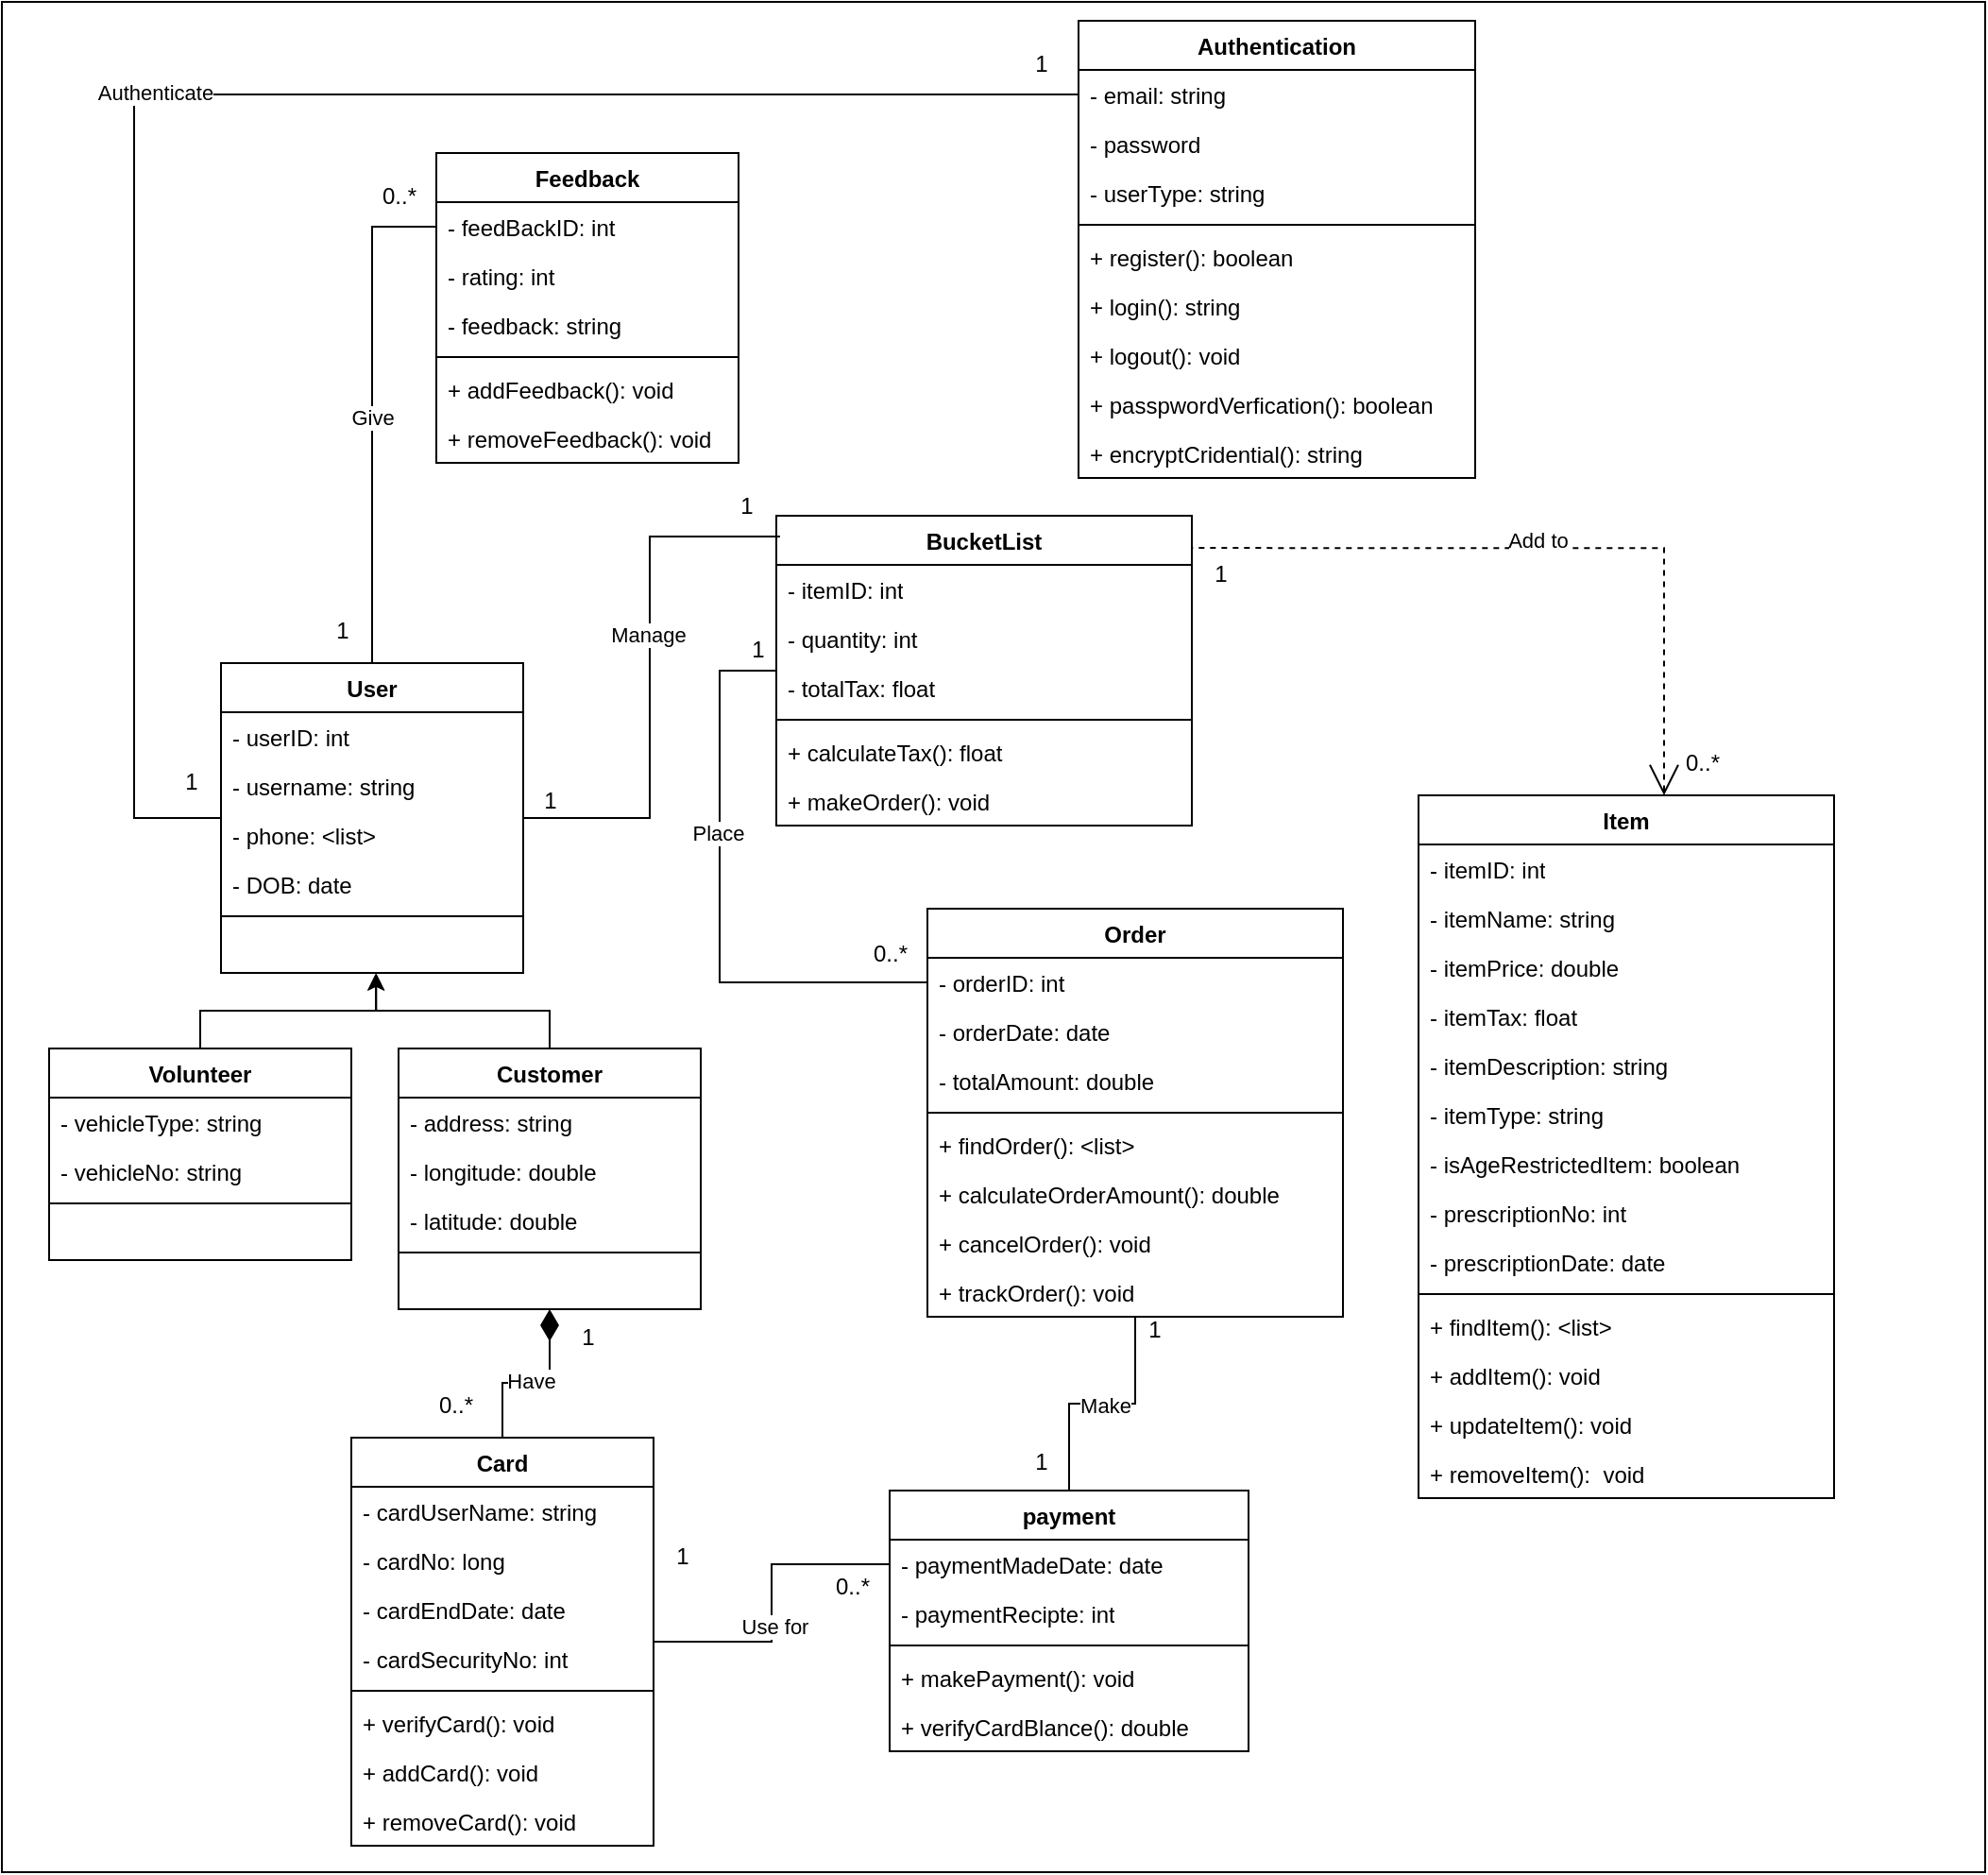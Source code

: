 <mxfile version="24.9.3">
  <diagram name="Page-1" id="KvLZm8wlcIsEdc1IRMoE">
    <mxGraphModel dx="1578" dy="938" grid="1" gridSize="10" guides="1" tooltips="1" connect="1" arrows="1" fold="1" page="1" pageScale="1" pageWidth="827" pageHeight="1169" math="0" shadow="0">
      <root>
        <mxCell id="0" />
        <mxCell id="1" parent="0" />
        <mxCell id="Mrzc1Rj3MG5Auy6GqWVs-151" value="" style="rounded=0;whiteSpace=wrap;html=1;" vertex="1" parent="1">
          <mxGeometry x="740" width="1050" height="990" as="geometry" />
        </mxCell>
        <mxCell id="Mrzc1Rj3MG5Auy6GqWVs-1" value="Authentication" style="swimlane;fontStyle=1;align=center;verticalAlign=top;childLayout=stackLayout;horizontal=1;startSize=26;horizontalStack=0;resizeParent=1;resizeParentMax=0;resizeLast=0;collapsible=1;marginBottom=0;whiteSpace=wrap;html=1;" vertex="1" parent="1">
          <mxGeometry x="1310" y="10" width="210" height="242" as="geometry" />
        </mxCell>
        <mxCell id="Mrzc1Rj3MG5Auy6GqWVs-7" value="- email: string" style="text;strokeColor=none;fillColor=none;align=left;verticalAlign=top;spacingLeft=4;spacingRight=4;overflow=hidden;rotatable=0;points=[[0,0.5],[1,0.5]];portConstraint=eastwest;whiteSpace=wrap;html=1;" vertex="1" parent="Mrzc1Rj3MG5Auy6GqWVs-1">
          <mxGeometry y="26" width="210" height="26" as="geometry" />
        </mxCell>
        <mxCell id="Mrzc1Rj3MG5Auy6GqWVs-6" value="- password" style="text;strokeColor=none;fillColor=none;align=left;verticalAlign=top;spacingLeft=4;spacingRight=4;overflow=hidden;rotatable=0;points=[[0,0.5],[1,0.5]];portConstraint=eastwest;whiteSpace=wrap;html=1;" vertex="1" parent="Mrzc1Rj3MG5Auy6GqWVs-1">
          <mxGeometry y="52" width="210" height="26" as="geometry" />
        </mxCell>
        <mxCell id="Mrzc1Rj3MG5Auy6GqWVs-2" value="- userType: string" style="text;strokeColor=none;fillColor=none;align=left;verticalAlign=top;spacingLeft=4;spacingRight=4;overflow=hidden;rotatable=0;points=[[0,0.5],[1,0.5]];portConstraint=eastwest;whiteSpace=wrap;html=1;" vertex="1" parent="Mrzc1Rj3MG5Auy6GqWVs-1">
          <mxGeometry y="78" width="210" height="26" as="geometry" />
        </mxCell>
        <mxCell id="Mrzc1Rj3MG5Auy6GqWVs-3" value="" style="line;strokeWidth=1;fillColor=none;align=left;verticalAlign=middle;spacingTop=-1;spacingLeft=3;spacingRight=3;rotatable=0;labelPosition=right;points=[];portConstraint=eastwest;strokeColor=inherit;" vertex="1" parent="Mrzc1Rj3MG5Auy6GqWVs-1">
          <mxGeometry y="104" width="210" height="8" as="geometry" />
        </mxCell>
        <mxCell id="Mrzc1Rj3MG5Auy6GqWVs-4" value="+ register(): boolean" style="text;strokeColor=none;fillColor=none;align=left;verticalAlign=top;spacingLeft=4;spacingRight=4;overflow=hidden;rotatable=0;points=[[0,0.5],[1,0.5]];portConstraint=eastwest;whiteSpace=wrap;html=1;" vertex="1" parent="Mrzc1Rj3MG5Auy6GqWVs-1">
          <mxGeometry y="112" width="210" height="26" as="geometry" />
        </mxCell>
        <mxCell id="Mrzc1Rj3MG5Auy6GqWVs-10" value="+ login(): string" style="text;strokeColor=none;fillColor=none;align=left;verticalAlign=top;spacingLeft=4;spacingRight=4;overflow=hidden;rotatable=0;points=[[0,0.5],[1,0.5]];portConstraint=eastwest;whiteSpace=wrap;html=1;" vertex="1" parent="Mrzc1Rj3MG5Auy6GqWVs-1">
          <mxGeometry y="138" width="210" height="26" as="geometry" />
        </mxCell>
        <mxCell id="Mrzc1Rj3MG5Auy6GqWVs-11" value="+ logout(): void" style="text;strokeColor=none;fillColor=none;align=left;verticalAlign=top;spacingLeft=4;spacingRight=4;overflow=hidden;rotatable=0;points=[[0,0.5],[1,0.5]];portConstraint=eastwest;whiteSpace=wrap;html=1;" vertex="1" parent="Mrzc1Rj3MG5Auy6GqWVs-1">
          <mxGeometry y="164" width="210" height="26" as="geometry" />
        </mxCell>
        <mxCell id="Mrzc1Rj3MG5Auy6GqWVs-12" value="+ passpwordVerfication(): boolean" style="text;strokeColor=none;fillColor=none;align=left;verticalAlign=top;spacingLeft=4;spacingRight=4;overflow=hidden;rotatable=0;points=[[0,0.5],[1,0.5]];portConstraint=eastwest;whiteSpace=wrap;html=1;" vertex="1" parent="Mrzc1Rj3MG5Auy6GqWVs-1">
          <mxGeometry y="190" width="210" height="26" as="geometry" />
        </mxCell>
        <mxCell id="Mrzc1Rj3MG5Auy6GqWVs-13" value="+ encryptCridential(): string" style="text;strokeColor=none;fillColor=none;align=left;verticalAlign=top;spacingLeft=4;spacingRight=4;overflow=hidden;rotatable=0;points=[[0,0.5],[1,0.5]];portConstraint=eastwest;whiteSpace=wrap;html=1;" vertex="1" parent="Mrzc1Rj3MG5Auy6GqWVs-1">
          <mxGeometry y="216" width="210" height="26" as="geometry" />
        </mxCell>
        <mxCell id="Mrzc1Rj3MG5Auy6GqWVs-24" value="Item" style="swimlane;fontStyle=1;align=center;verticalAlign=top;childLayout=stackLayout;horizontal=1;startSize=26;horizontalStack=0;resizeParent=1;resizeParentMax=0;resizeLast=0;collapsible=1;marginBottom=0;whiteSpace=wrap;html=1;" vertex="1" parent="1">
          <mxGeometry x="1490" y="420" width="220" height="372" as="geometry" />
        </mxCell>
        <mxCell id="Mrzc1Rj3MG5Auy6GqWVs-25" value="- itemID: int" style="text;strokeColor=none;fillColor=none;align=left;verticalAlign=top;spacingLeft=4;spacingRight=4;overflow=hidden;rotatable=0;points=[[0,0.5],[1,0.5]];portConstraint=eastwest;whiteSpace=wrap;html=1;" vertex="1" parent="Mrzc1Rj3MG5Auy6GqWVs-24">
          <mxGeometry y="26" width="220" height="26" as="geometry" />
        </mxCell>
        <mxCell id="Mrzc1Rj3MG5Auy6GqWVs-37" value="- itemName: string" style="text;strokeColor=none;fillColor=none;align=left;verticalAlign=top;spacingLeft=4;spacingRight=4;overflow=hidden;rotatable=0;points=[[0,0.5],[1,0.5]];portConstraint=eastwest;whiteSpace=wrap;html=1;" vertex="1" parent="Mrzc1Rj3MG5Auy6GqWVs-24">
          <mxGeometry y="52" width="220" height="26" as="geometry" />
        </mxCell>
        <mxCell id="Mrzc1Rj3MG5Auy6GqWVs-121" value="- itemPrice: double" style="text;strokeColor=none;fillColor=none;align=left;verticalAlign=top;spacingLeft=4;spacingRight=4;overflow=hidden;rotatable=0;points=[[0,0.5],[1,0.5]];portConstraint=eastwest;whiteSpace=wrap;html=1;" vertex="1" parent="Mrzc1Rj3MG5Auy6GqWVs-24">
          <mxGeometry y="78" width="220" height="26" as="geometry" />
        </mxCell>
        <mxCell id="Mrzc1Rj3MG5Auy6GqWVs-122" value="- itemTax: float" style="text;strokeColor=none;fillColor=none;align=left;verticalAlign=top;spacingLeft=4;spacingRight=4;overflow=hidden;rotatable=0;points=[[0,0.5],[1,0.5]];portConstraint=eastwest;whiteSpace=wrap;html=1;" vertex="1" parent="Mrzc1Rj3MG5Auy6GqWVs-24">
          <mxGeometry y="104" width="220" height="26" as="geometry" />
        </mxCell>
        <mxCell id="Mrzc1Rj3MG5Auy6GqWVs-38" value="- itemDescription: string" style="text;strokeColor=none;fillColor=none;align=left;verticalAlign=top;spacingLeft=4;spacingRight=4;overflow=hidden;rotatable=0;points=[[0,0.5],[1,0.5]];portConstraint=eastwest;whiteSpace=wrap;html=1;" vertex="1" parent="Mrzc1Rj3MG5Auy6GqWVs-24">
          <mxGeometry y="130" width="220" height="26" as="geometry" />
        </mxCell>
        <mxCell id="Mrzc1Rj3MG5Auy6GqWVs-39" value="- itemType: string" style="text;strokeColor=none;fillColor=none;align=left;verticalAlign=top;spacingLeft=4;spacingRight=4;overflow=hidden;rotatable=0;points=[[0,0.5],[1,0.5]];portConstraint=eastwest;whiteSpace=wrap;html=1;" vertex="1" parent="Mrzc1Rj3MG5Auy6GqWVs-24">
          <mxGeometry y="156" width="220" height="26" as="geometry" />
        </mxCell>
        <mxCell id="Mrzc1Rj3MG5Auy6GqWVs-40" value="- isAgeRestrictedItem: boolean" style="text;strokeColor=none;fillColor=none;align=left;verticalAlign=top;spacingLeft=4;spacingRight=4;overflow=hidden;rotatable=0;points=[[0,0.5],[1,0.5]];portConstraint=eastwest;whiteSpace=wrap;html=1;" vertex="1" parent="Mrzc1Rj3MG5Auy6GqWVs-24">
          <mxGeometry y="182" width="220" height="26" as="geometry" />
        </mxCell>
        <mxCell id="Mrzc1Rj3MG5Auy6GqWVs-119" value="- prescriptionNo: int" style="text;strokeColor=none;fillColor=none;align=left;verticalAlign=top;spacingLeft=4;spacingRight=4;overflow=hidden;rotatable=0;points=[[0,0.5],[1,0.5]];portConstraint=eastwest;whiteSpace=wrap;html=1;" vertex="1" parent="Mrzc1Rj3MG5Auy6GqWVs-24">
          <mxGeometry y="208" width="220" height="26" as="geometry" />
        </mxCell>
        <mxCell id="Mrzc1Rj3MG5Auy6GqWVs-120" value="- prescriptionDate: date" style="text;strokeColor=none;fillColor=none;align=left;verticalAlign=top;spacingLeft=4;spacingRight=4;overflow=hidden;rotatable=0;points=[[0,0.5],[1,0.5]];portConstraint=eastwest;whiteSpace=wrap;html=1;" vertex="1" parent="Mrzc1Rj3MG5Auy6GqWVs-24">
          <mxGeometry y="234" width="220" height="26" as="geometry" />
        </mxCell>
        <mxCell id="Mrzc1Rj3MG5Auy6GqWVs-26" value="" style="line;strokeWidth=1;fillColor=none;align=left;verticalAlign=middle;spacingTop=-1;spacingLeft=3;spacingRight=3;rotatable=0;labelPosition=right;points=[];portConstraint=eastwest;strokeColor=inherit;" vertex="1" parent="Mrzc1Rj3MG5Auy6GqWVs-24">
          <mxGeometry y="260" width="220" height="8" as="geometry" />
        </mxCell>
        <mxCell id="Mrzc1Rj3MG5Auy6GqWVs-80" value="+ findItem(): &amp;lt;list&amp;gt;" style="text;strokeColor=none;fillColor=none;align=left;verticalAlign=top;spacingLeft=4;spacingRight=4;overflow=hidden;rotatable=0;points=[[0,0.5],[1,0.5]];portConstraint=eastwest;whiteSpace=wrap;html=1;" vertex="1" parent="Mrzc1Rj3MG5Auy6GqWVs-24">
          <mxGeometry y="268" width="220" height="26" as="geometry" />
        </mxCell>
        <mxCell id="Mrzc1Rj3MG5Auy6GqWVs-27" value="+ addItem(): void" style="text;strokeColor=none;fillColor=none;align=left;verticalAlign=top;spacingLeft=4;spacingRight=4;overflow=hidden;rotatable=0;points=[[0,0.5],[1,0.5]];portConstraint=eastwest;whiteSpace=wrap;html=1;" vertex="1" parent="Mrzc1Rj3MG5Auy6GqWVs-24">
          <mxGeometry y="294" width="220" height="26" as="geometry" />
        </mxCell>
        <mxCell id="Mrzc1Rj3MG5Auy6GqWVs-54" value="+ updateItem(): void" style="text;strokeColor=none;fillColor=none;align=left;verticalAlign=top;spacingLeft=4;spacingRight=4;overflow=hidden;rotatable=0;points=[[0,0.5],[1,0.5]];portConstraint=eastwest;whiteSpace=wrap;html=1;" vertex="1" parent="Mrzc1Rj3MG5Auy6GqWVs-24">
          <mxGeometry y="320" width="220" height="26" as="geometry" />
        </mxCell>
        <mxCell id="Mrzc1Rj3MG5Auy6GqWVs-55" value="+ removeItem(): &amp;nbsp;void" style="text;strokeColor=none;fillColor=none;align=left;verticalAlign=top;spacingLeft=4;spacingRight=4;overflow=hidden;rotatable=0;points=[[0,0.5],[1,0.5]];portConstraint=eastwest;whiteSpace=wrap;html=1;" vertex="1" parent="Mrzc1Rj3MG5Auy6GqWVs-24">
          <mxGeometry y="346" width="220" height="26" as="geometry" />
        </mxCell>
        <mxCell id="Mrzc1Rj3MG5Auy6GqWVs-56" value="Order" style="swimlane;fontStyle=1;align=center;verticalAlign=top;childLayout=stackLayout;horizontal=1;startSize=26;horizontalStack=0;resizeParent=1;resizeParentMax=0;resizeLast=0;collapsible=1;marginBottom=0;whiteSpace=wrap;html=1;" vertex="1" parent="1">
          <mxGeometry x="1230" y="480" width="220" height="216" as="geometry" />
        </mxCell>
        <mxCell id="Mrzc1Rj3MG5Auy6GqWVs-57" value="- orderID: int" style="text;strokeColor=none;fillColor=none;align=left;verticalAlign=top;spacingLeft=4;spacingRight=4;overflow=hidden;rotatable=0;points=[[0,0.5],[1,0.5]];portConstraint=eastwest;whiteSpace=wrap;html=1;" vertex="1" parent="Mrzc1Rj3MG5Auy6GqWVs-56">
          <mxGeometry y="26" width="220" height="26" as="geometry" />
        </mxCell>
        <mxCell id="Mrzc1Rj3MG5Auy6GqWVs-60" value="- orderDate: date" style="text;strokeColor=none;fillColor=none;align=left;verticalAlign=top;spacingLeft=4;spacingRight=4;overflow=hidden;rotatable=0;points=[[0,0.5],[1,0.5]];portConstraint=eastwest;whiteSpace=wrap;html=1;" vertex="1" parent="Mrzc1Rj3MG5Auy6GqWVs-56">
          <mxGeometry y="52" width="220" height="26" as="geometry" />
        </mxCell>
        <mxCell id="Mrzc1Rj3MG5Auy6GqWVs-62" value="- totalAmount: double" style="text;strokeColor=none;fillColor=none;align=left;verticalAlign=top;spacingLeft=4;spacingRight=4;overflow=hidden;rotatable=0;points=[[0,0.5],[1,0.5]];portConstraint=eastwest;whiteSpace=wrap;html=1;" vertex="1" parent="Mrzc1Rj3MG5Auy6GqWVs-56">
          <mxGeometry y="78" width="220" height="26" as="geometry" />
        </mxCell>
        <mxCell id="Mrzc1Rj3MG5Auy6GqWVs-58" value="" style="line;strokeWidth=1;fillColor=none;align=left;verticalAlign=middle;spacingTop=-1;spacingLeft=3;spacingRight=3;rotatable=0;labelPosition=right;points=[];portConstraint=eastwest;strokeColor=inherit;" vertex="1" parent="Mrzc1Rj3MG5Auy6GqWVs-56">
          <mxGeometry y="104" width="220" height="8" as="geometry" />
        </mxCell>
        <mxCell id="Mrzc1Rj3MG5Auy6GqWVs-95" value="+ findOrder(): &amp;lt;list&amp;gt;" style="text;strokeColor=none;fillColor=none;align=left;verticalAlign=top;spacingLeft=4;spacingRight=4;overflow=hidden;rotatable=0;points=[[0,0.5],[1,0.5]];portConstraint=eastwest;whiteSpace=wrap;html=1;" vertex="1" parent="Mrzc1Rj3MG5Auy6GqWVs-56">
          <mxGeometry y="112" width="220" height="26" as="geometry" />
        </mxCell>
        <mxCell id="Mrzc1Rj3MG5Auy6GqWVs-59" value="+ calculateOrderAmount(): double" style="text;strokeColor=none;fillColor=none;align=left;verticalAlign=top;spacingLeft=4;spacingRight=4;overflow=hidden;rotatable=0;points=[[0,0.5],[1,0.5]];portConstraint=eastwest;whiteSpace=wrap;html=1;" vertex="1" parent="Mrzc1Rj3MG5Auy6GqWVs-56">
          <mxGeometry y="138" width="220" height="26" as="geometry" />
        </mxCell>
        <mxCell id="Mrzc1Rj3MG5Auy6GqWVs-64" value="+ cancelOrder(): void" style="text;strokeColor=none;fillColor=none;align=left;verticalAlign=top;spacingLeft=4;spacingRight=4;overflow=hidden;rotatable=0;points=[[0,0.5],[1,0.5]];portConstraint=eastwest;whiteSpace=wrap;html=1;" vertex="1" parent="Mrzc1Rj3MG5Auy6GqWVs-56">
          <mxGeometry y="164" width="220" height="26" as="geometry" />
        </mxCell>
        <mxCell id="Mrzc1Rj3MG5Auy6GqWVs-107" value="+ trackOrder(): void" style="text;strokeColor=none;fillColor=none;align=left;verticalAlign=top;spacingLeft=4;spacingRight=4;overflow=hidden;rotatable=0;points=[[0,0.5],[1,0.5]];portConstraint=eastwest;whiteSpace=wrap;html=1;" vertex="1" parent="Mrzc1Rj3MG5Auy6GqWVs-56">
          <mxGeometry y="190" width="220" height="26" as="geometry" />
        </mxCell>
        <mxCell id="Mrzc1Rj3MG5Auy6GqWVs-118" style="edgeStyle=orthogonalEdgeStyle;rounded=0;orthogonalLoop=1;jettySize=auto;html=1;entryX=0;entryY=0.5;entryDx=0;entryDy=0;endArrow=none;endFill=0;" edge="1" parent="1" source="Mrzc1Rj3MG5Auy6GqWVs-67" target="Mrzc1Rj3MG5Auy6GqWVs-57">
          <mxGeometry relative="1" as="geometry">
            <Array as="points">
              <mxPoint x="1120" y="354" />
              <mxPoint x="1120" y="519" />
            </Array>
          </mxGeometry>
        </mxCell>
        <mxCell id="Mrzc1Rj3MG5Auy6GqWVs-146" value="Place" style="edgeLabel;html=1;align=center;verticalAlign=middle;resizable=0;points=[];" vertex="1" connectable="0" parent="Mrzc1Rj3MG5Auy6GqWVs-118">
          <mxGeometry x="-0.239" y="-1" relative="1" as="geometry">
            <mxPoint as="offset" />
          </mxGeometry>
        </mxCell>
        <mxCell id="Mrzc1Rj3MG5Auy6GqWVs-67" value="BucketList" style="swimlane;fontStyle=1;align=center;verticalAlign=top;childLayout=stackLayout;horizontal=1;startSize=26;horizontalStack=0;resizeParent=1;resizeParentMax=0;resizeLast=0;collapsible=1;marginBottom=0;whiteSpace=wrap;html=1;" vertex="1" parent="1">
          <mxGeometry x="1150" y="272" width="220" height="164" as="geometry" />
        </mxCell>
        <mxCell id="Mrzc1Rj3MG5Auy6GqWVs-68" value="- itemID: int" style="text;strokeColor=none;fillColor=none;align=left;verticalAlign=top;spacingLeft=4;spacingRight=4;overflow=hidden;rotatable=0;points=[[0,0.5],[1,0.5]];portConstraint=eastwest;whiteSpace=wrap;html=1;" vertex="1" parent="Mrzc1Rj3MG5Auy6GqWVs-67">
          <mxGeometry y="26" width="220" height="26" as="geometry" />
        </mxCell>
        <mxCell id="Mrzc1Rj3MG5Auy6GqWVs-69" value="- quantity: int" style="text;strokeColor=none;fillColor=none;align=left;verticalAlign=top;spacingLeft=4;spacingRight=4;overflow=hidden;rotatable=0;points=[[0,0.5],[1,0.5]];portConstraint=eastwest;whiteSpace=wrap;html=1;" vertex="1" parent="Mrzc1Rj3MG5Auy6GqWVs-67">
          <mxGeometry y="52" width="220" height="26" as="geometry" />
        </mxCell>
        <mxCell id="Mrzc1Rj3MG5Auy6GqWVs-70" value="- totalTax: float" style="text;strokeColor=none;fillColor=none;align=left;verticalAlign=top;spacingLeft=4;spacingRight=4;overflow=hidden;rotatable=0;points=[[0,0.5],[1,0.5]];portConstraint=eastwest;whiteSpace=wrap;html=1;" vertex="1" parent="Mrzc1Rj3MG5Auy6GqWVs-67">
          <mxGeometry y="78" width="220" height="26" as="geometry" />
        </mxCell>
        <mxCell id="Mrzc1Rj3MG5Auy6GqWVs-71" value="" style="line;strokeWidth=1;fillColor=none;align=left;verticalAlign=middle;spacingTop=-1;spacingLeft=3;spacingRight=3;rotatable=0;labelPosition=right;points=[];portConstraint=eastwest;strokeColor=inherit;" vertex="1" parent="Mrzc1Rj3MG5Auy6GqWVs-67">
          <mxGeometry y="104" width="220" height="8" as="geometry" />
        </mxCell>
        <mxCell id="Mrzc1Rj3MG5Auy6GqWVs-72" value="+ calculateTax(): float" style="text;strokeColor=none;fillColor=none;align=left;verticalAlign=top;spacingLeft=4;spacingRight=4;overflow=hidden;rotatable=0;points=[[0,0.5],[1,0.5]];portConstraint=eastwest;whiteSpace=wrap;html=1;" vertex="1" parent="Mrzc1Rj3MG5Auy6GqWVs-67">
          <mxGeometry y="112" width="220" height="26" as="geometry" />
        </mxCell>
        <mxCell id="Mrzc1Rj3MG5Auy6GqWVs-73" value="+ makeOrder(): void" style="text;strokeColor=none;fillColor=none;align=left;verticalAlign=top;spacingLeft=4;spacingRight=4;overflow=hidden;rotatable=0;points=[[0,0.5],[1,0.5]];portConstraint=eastwest;whiteSpace=wrap;html=1;" vertex="1" parent="Mrzc1Rj3MG5Auy6GqWVs-67">
          <mxGeometry y="138" width="220" height="26" as="geometry" />
        </mxCell>
        <mxCell id="Mrzc1Rj3MG5Auy6GqWVs-76" value="Feedback" style="swimlane;fontStyle=1;align=center;verticalAlign=top;childLayout=stackLayout;horizontal=1;startSize=26;horizontalStack=0;resizeParent=1;resizeParentMax=0;resizeLast=0;collapsible=1;marginBottom=0;whiteSpace=wrap;html=1;" vertex="1" parent="1">
          <mxGeometry x="970" y="80" width="160" height="164" as="geometry" />
        </mxCell>
        <mxCell id="Mrzc1Rj3MG5Auy6GqWVs-77" value="- feedBackID: int&amp;nbsp;" style="text;strokeColor=none;fillColor=none;align=left;verticalAlign=top;spacingLeft=4;spacingRight=4;overflow=hidden;rotatable=0;points=[[0,0.5],[1,0.5]];portConstraint=eastwest;whiteSpace=wrap;html=1;" vertex="1" parent="Mrzc1Rj3MG5Auy6GqWVs-76">
          <mxGeometry y="26" width="160" height="26" as="geometry" />
        </mxCell>
        <mxCell id="Mrzc1Rj3MG5Auy6GqWVs-81" value="- rating: int" style="text;strokeColor=none;fillColor=none;align=left;verticalAlign=top;spacingLeft=4;spacingRight=4;overflow=hidden;rotatable=0;points=[[0,0.5],[1,0.5]];portConstraint=eastwest;whiteSpace=wrap;html=1;" vertex="1" parent="Mrzc1Rj3MG5Auy6GqWVs-76">
          <mxGeometry y="52" width="160" height="26" as="geometry" />
        </mxCell>
        <mxCell id="Mrzc1Rj3MG5Auy6GqWVs-82" value="- feedback: string" style="text;strokeColor=none;fillColor=none;align=left;verticalAlign=top;spacingLeft=4;spacingRight=4;overflow=hidden;rotatable=0;points=[[0,0.5],[1,0.5]];portConstraint=eastwest;whiteSpace=wrap;html=1;" vertex="1" parent="Mrzc1Rj3MG5Auy6GqWVs-76">
          <mxGeometry y="78" width="160" height="26" as="geometry" />
        </mxCell>
        <mxCell id="Mrzc1Rj3MG5Auy6GqWVs-78" value="" style="line;strokeWidth=1;fillColor=none;align=left;verticalAlign=middle;spacingTop=-1;spacingLeft=3;spacingRight=3;rotatable=0;labelPosition=right;points=[];portConstraint=eastwest;strokeColor=inherit;" vertex="1" parent="Mrzc1Rj3MG5Auy6GqWVs-76">
          <mxGeometry y="104" width="160" height="8" as="geometry" />
        </mxCell>
        <mxCell id="Mrzc1Rj3MG5Auy6GqWVs-79" value="+ addFeedback(): void" style="text;strokeColor=none;fillColor=none;align=left;verticalAlign=top;spacingLeft=4;spacingRight=4;overflow=hidden;rotatable=0;points=[[0,0.5],[1,0.5]];portConstraint=eastwest;whiteSpace=wrap;html=1;" vertex="1" parent="Mrzc1Rj3MG5Auy6GqWVs-76">
          <mxGeometry y="112" width="160" height="26" as="geometry" />
        </mxCell>
        <mxCell id="Mrzc1Rj3MG5Auy6GqWVs-84" value="+ removeFeedback(): void" style="text;strokeColor=none;fillColor=none;align=left;verticalAlign=top;spacingLeft=4;spacingRight=4;overflow=hidden;rotatable=0;points=[[0,0.5],[1,0.5]];portConstraint=eastwest;whiteSpace=wrap;html=1;" vertex="1" parent="Mrzc1Rj3MG5Auy6GqWVs-76">
          <mxGeometry y="138" width="160" height="26" as="geometry" />
        </mxCell>
        <mxCell id="Mrzc1Rj3MG5Auy6GqWVs-113" style="edgeStyle=orthogonalEdgeStyle;rounded=0;orthogonalLoop=1;jettySize=auto;html=1;entryX=0.5;entryY=1;entryDx=0;entryDy=0;endArrow=none;endFill=0;endSize=14;startSize=14;" edge="1" parent="1" source="Mrzc1Rj3MG5Auy6GqWVs-86" target="Mrzc1Rj3MG5Auy6GqWVs-56">
          <mxGeometry relative="1" as="geometry" />
        </mxCell>
        <mxCell id="Mrzc1Rj3MG5Auy6GqWVs-147" value="Make" style="edgeLabel;html=1;align=center;verticalAlign=middle;resizable=0;points=[];" vertex="1" connectable="0" parent="Mrzc1Rj3MG5Auy6GqWVs-113">
          <mxGeometry x="0.026" y="-1" relative="1" as="geometry">
            <mxPoint as="offset" />
          </mxGeometry>
        </mxCell>
        <mxCell id="Mrzc1Rj3MG5Auy6GqWVs-86" value="payment" style="swimlane;fontStyle=1;align=center;verticalAlign=top;childLayout=stackLayout;horizontal=1;startSize=26;horizontalStack=0;resizeParent=1;resizeParentMax=0;resizeLast=0;collapsible=1;marginBottom=0;whiteSpace=wrap;html=1;" vertex="1" parent="1">
          <mxGeometry x="1210" y="788" width="190" height="138" as="geometry" />
        </mxCell>
        <mxCell id="Mrzc1Rj3MG5Auy6GqWVs-87" value="- paymentMadeDate: date" style="text;strokeColor=none;fillColor=none;align=left;verticalAlign=top;spacingLeft=4;spacingRight=4;overflow=hidden;rotatable=0;points=[[0,0.5],[1,0.5]];portConstraint=eastwest;whiteSpace=wrap;html=1;" vertex="1" parent="Mrzc1Rj3MG5Auy6GqWVs-86">
          <mxGeometry y="26" width="190" height="26" as="geometry" />
        </mxCell>
        <mxCell id="Mrzc1Rj3MG5Auy6GqWVs-88" value="- paymentRecipte: int" style="text;strokeColor=none;fillColor=none;align=left;verticalAlign=top;spacingLeft=4;spacingRight=4;overflow=hidden;rotatable=0;points=[[0,0.5],[1,0.5]];portConstraint=eastwest;whiteSpace=wrap;html=1;" vertex="1" parent="Mrzc1Rj3MG5Auy6GqWVs-86">
          <mxGeometry y="52" width="190" height="26" as="geometry" />
        </mxCell>
        <mxCell id="Mrzc1Rj3MG5Auy6GqWVs-91" value="" style="line;strokeWidth=1;fillColor=none;align=left;verticalAlign=middle;spacingTop=-1;spacingLeft=3;spacingRight=3;rotatable=0;labelPosition=right;points=[];portConstraint=eastwest;strokeColor=inherit;" vertex="1" parent="Mrzc1Rj3MG5Auy6GqWVs-86">
          <mxGeometry y="78" width="190" height="8" as="geometry" />
        </mxCell>
        <mxCell id="Mrzc1Rj3MG5Auy6GqWVs-92" value="+ makePayment(): void" style="text;strokeColor=none;fillColor=none;align=left;verticalAlign=top;spacingLeft=4;spacingRight=4;overflow=hidden;rotatable=0;points=[[0,0.5],[1,0.5]];portConstraint=eastwest;whiteSpace=wrap;html=1;" vertex="1" parent="Mrzc1Rj3MG5Auy6GqWVs-86">
          <mxGeometry y="86" width="190" height="26" as="geometry" />
        </mxCell>
        <mxCell id="Mrzc1Rj3MG5Auy6GqWVs-93" value="+ verifyCardBlance(): double" style="text;strokeColor=none;fillColor=none;align=left;verticalAlign=top;spacingLeft=4;spacingRight=4;overflow=hidden;rotatable=0;points=[[0,0.5],[1,0.5]];portConstraint=eastwest;whiteSpace=wrap;html=1;" vertex="1" parent="Mrzc1Rj3MG5Auy6GqWVs-86">
          <mxGeometry y="112" width="190" height="26" as="geometry" />
        </mxCell>
        <mxCell id="Mrzc1Rj3MG5Auy6GqWVs-112" style="edgeStyle=orthogonalEdgeStyle;rounded=0;orthogonalLoop=1;jettySize=auto;html=1;entryX=0;entryY=0.5;entryDx=0;entryDy=0;endArrow=none;endFill=0;" edge="1" parent="1" source="Mrzc1Rj3MG5Auy6GqWVs-96" target="Mrzc1Rj3MG5Auy6GqWVs-87">
          <mxGeometry relative="1" as="geometry" />
        </mxCell>
        <mxCell id="Mrzc1Rj3MG5Auy6GqWVs-148" value="Use for" style="edgeLabel;html=1;align=center;verticalAlign=middle;resizable=0;points=[];" vertex="1" connectable="0" parent="Mrzc1Rj3MG5Auy6GqWVs-112">
          <mxGeometry x="-0.152" y="-1" relative="1" as="geometry">
            <mxPoint as="offset" />
          </mxGeometry>
        </mxCell>
        <mxCell id="Mrzc1Rj3MG5Auy6GqWVs-96" value="Card" style="swimlane;fontStyle=1;align=center;verticalAlign=top;childLayout=stackLayout;horizontal=1;startSize=26;horizontalStack=0;resizeParent=1;resizeParentMax=0;resizeLast=0;collapsible=1;marginBottom=0;whiteSpace=wrap;html=1;" vertex="1" parent="1">
          <mxGeometry x="925" y="760" width="160" height="216" as="geometry" />
        </mxCell>
        <mxCell id="Mrzc1Rj3MG5Auy6GqWVs-97" value="- cardUserName: string" style="text;strokeColor=none;fillColor=none;align=left;verticalAlign=top;spacingLeft=4;spacingRight=4;overflow=hidden;rotatable=0;points=[[0,0.5],[1,0.5]];portConstraint=eastwest;whiteSpace=wrap;html=1;" vertex="1" parent="Mrzc1Rj3MG5Auy6GqWVs-96">
          <mxGeometry y="26" width="160" height="26" as="geometry" />
        </mxCell>
        <mxCell id="Mrzc1Rj3MG5Auy6GqWVs-98" value="- cardNo: long" style="text;strokeColor=none;fillColor=none;align=left;verticalAlign=top;spacingLeft=4;spacingRight=4;overflow=hidden;rotatable=0;points=[[0,0.5],[1,0.5]];portConstraint=eastwest;whiteSpace=wrap;html=1;" vertex="1" parent="Mrzc1Rj3MG5Auy6GqWVs-96">
          <mxGeometry y="52" width="160" height="26" as="geometry" />
        </mxCell>
        <mxCell id="Mrzc1Rj3MG5Auy6GqWVs-99" value="- cardEndDate: date" style="text;strokeColor=none;fillColor=none;align=left;verticalAlign=top;spacingLeft=4;spacingRight=4;overflow=hidden;rotatable=0;points=[[0,0.5],[1,0.5]];portConstraint=eastwest;whiteSpace=wrap;html=1;" vertex="1" parent="Mrzc1Rj3MG5Auy6GqWVs-96">
          <mxGeometry y="78" width="160" height="26" as="geometry" />
        </mxCell>
        <mxCell id="Mrzc1Rj3MG5Auy6GqWVs-100" value="- cardSecurityNo: int" style="text;strokeColor=none;fillColor=none;align=left;verticalAlign=top;spacingLeft=4;spacingRight=4;overflow=hidden;rotatable=0;points=[[0,0.5],[1,0.5]];portConstraint=eastwest;whiteSpace=wrap;html=1;" vertex="1" parent="Mrzc1Rj3MG5Auy6GqWVs-96">
          <mxGeometry y="104" width="160" height="26" as="geometry" />
        </mxCell>
        <mxCell id="Mrzc1Rj3MG5Auy6GqWVs-101" value="" style="line;strokeWidth=1;fillColor=none;align=left;verticalAlign=middle;spacingTop=-1;spacingLeft=3;spacingRight=3;rotatable=0;labelPosition=right;points=[];portConstraint=eastwest;strokeColor=inherit;" vertex="1" parent="Mrzc1Rj3MG5Auy6GqWVs-96">
          <mxGeometry y="130" width="160" height="8" as="geometry" />
        </mxCell>
        <mxCell id="Mrzc1Rj3MG5Auy6GqWVs-102" value="+ verifyCard(): void" style="text;strokeColor=none;fillColor=none;align=left;verticalAlign=top;spacingLeft=4;spacingRight=4;overflow=hidden;rotatable=0;points=[[0,0.5],[1,0.5]];portConstraint=eastwest;whiteSpace=wrap;html=1;" vertex="1" parent="Mrzc1Rj3MG5Auy6GqWVs-96">
          <mxGeometry y="138" width="160" height="26" as="geometry" />
        </mxCell>
        <mxCell id="Mrzc1Rj3MG5Auy6GqWVs-103" value="+ addCard(): void" style="text;strokeColor=none;fillColor=none;align=left;verticalAlign=top;spacingLeft=4;spacingRight=4;overflow=hidden;rotatable=0;points=[[0,0.5],[1,0.5]];portConstraint=eastwest;whiteSpace=wrap;html=1;" vertex="1" parent="Mrzc1Rj3MG5Auy6GqWVs-96">
          <mxGeometry y="164" width="160" height="26" as="geometry" />
        </mxCell>
        <mxCell id="Mrzc1Rj3MG5Auy6GqWVs-104" value="+ removeCard(): void" style="text;strokeColor=none;fillColor=none;align=left;verticalAlign=top;spacingLeft=4;spacingRight=4;overflow=hidden;rotatable=0;points=[[0,0.5],[1,0.5]];portConstraint=eastwest;whiteSpace=wrap;html=1;" vertex="1" parent="Mrzc1Rj3MG5Auy6GqWVs-96">
          <mxGeometry y="190" width="160" height="26" as="geometry" />
        </mxCell>
        <mxCell id="Mrzc1Rj3MG5Auy6GqWVs-111" style="edgeStyle=orthogonalEdgeStyle;rounded=0;orthogonalLoop=1;jettySize=auto;html=1;entryX=0.5;entryY=0;entryDx=0;entryDy=0;endArrow=none;endFill=0;startArrow=diamondThin;startFill=1;endSize=14;startSize=14;" edge="1" parent="1" source="Mrzc1Rj3MG5Auy6GqWVs-49" target="Mrzc1Rj3MG5Auy6GqWVs-96">
          <mxGeometry relative="1" as="geometry" />
        </mxCell>
        <mxCell id="Mrzc1Rj3MG5Auy6GqWVs-149" value="Have" style="edgeLabel;html=1;align=center;verticalAlign=middle;resizable=0;points=[];" vertex="1" connectable="0" parent="Mrzc1Rj3MG5Auy6GqWVs-111">
          <mxGeometry x="0.056" y="-1" relative="1" as="geometry">
            <mxPoint as="offset" />
          </mxGeometry>
        </mxCell>
        <mxCell id="Mrzc1Rj3MG5Auy6GqWVs-114" style="edgeStyle=orthogonalEdgeStyle;rounded=0;orthogonalLoop=1;jettySize=auto;html=1;entryX=0;entryY=0.5;entryDx=0;entryDy=0;endArrow=none;endFill=0;" edge="1" parent="1" source="Mrzc1Rj3MG5Auy6GqWVs-28" target="Mrzc1Rj3MG5Auy6GqWVs-77">
          <mxGeometry relative="1" as="geometry" />
        </mxCell>
        <mxCell id="Mrzc1Rj3MG5Auy6GqWVs-143" value="Give" style="edgeLabel;html=1;align=center;verticalAlign=middle;resizable=0;points=[];" vertex="1" connectable="0" parent="Mrzc1Rj3MG5Auy6GqWVs-114">
          <mxGeometry x="-0.02" relative="1" as="geometry">
            <mxPoint as="offset" />
          </mxGeometry>
        </mxCell>
        <mxCell id="Mrzc1Rj3MG5Auy6GqWVs-115" style="edgeStyle=orthogonalEdgeStyle;rounded=0;orthogonalLoop=1;jettySize=auto;html=1;entryX=0;entryY=0.5;entryDx=0;entryDy=0;endArrow=none;endFill=0;" edge="1" parent="1" source="Mrzc1Rj3MG5Auy6GqWVs-28" target="Mrzc1Rj3MG5Auy6GqWVs-7">
          <mxGeometry relative="1" as="geometry">
            <Array as="points">
              <mxPoint x="810" y="432" />
              <mxPoint x="810" y="49" />
            </Array>
          </mxGeometry>
        </mxCell>
        <mxCell id="Mrzc1Rj3MG5Auy6GqWVs-142" value="Authenticate" style="edgeLabel;html=1;align=center;verticalAlign=middle;resizable=0;points=[];" vertex="1" connectable="0" parent="Mrzc1Rj3MG5Auy6GqWVs-115">
          <mxGeometry x="-0.053" y="1" relative="1" as="geometry">
            <mxPoint as="offset" />
          </mxGeometry>
        </mxCell>
        <mxCell id="Mrzc1Rj3MG5Auy6GqWVs-116" style="edgeStyle=orthogonalEdgeStyle;rounded=0;orthogonalLoop=1;jettySize=auto;html=1;entryX=0.009;entryY=0.067;entryDx=0;entryDy=0;entryPerimeter=0;endArrow=none;endFill=0;startArrow=none;startFill=0;endSize=14;startSize=14;" edge="1" parent="1" source="Mrzc1Rj3MG5Auy6GqWVs-28" target="Mrzc1Rj3MG5Auy6GqWVs-67">
          <mxGeometry relative="1" as="geometry" />
        </mxCell>
        <mxCell id="Mrzc1Rj3MG5Auy6GqWVs-144" value="Manage" style="edgeLabel;html=1;align=center;verticalAlign=middle;resizable=0;points=[];" vertex="1" connectable="0" parent="Mrzc1Rj3MG5Auy6GqWVs-116">
          <mxGeometry x="0.153" y="1" relative="1" as="geometry">
            <mxPoint as="offset" />
          </mxGeometry>
        </mxCell>
        <mxCell id="Mrzc1Rj3MG5Auy6GqWVs-117" style="edgeStyle=orthogonalEdgeStyle;rounded=0;orthogonalLoop=1;jettySize=auto;html=1;entryX=0.999;entryY=0.104;entryDx=0;entryDy=0;entryPerimeter=0;endArrow=none;endFill=0;endSize=14;startSize=14;startArrow=open;startFill=0;dashed=1;" edge="1" parent="1" source="Mrzc1Rj3MG5Auy6GqWVs-24" target="Mrzc1Rj3MG5Auy6GqWVs-67">
          <mxGeometry relative="1" as="geometry">
            <Array as="points">
              <mxPoint x="1620" y="289" />
            </Array>
          </mxGeometry>
        </mxCell>
        <mxCell id="Mrzc1Rj3MG5Auy6GqWVs-145" value="Add to" style="edgeLabel;html=1;align=center;verticalAlign=middle;resizable=0;points=[];" vertex="1" connectable="0" parent="Mrzc1Rj3MG5Auy6GqWVs-117">
          <mxGeometry x="0.041" y="-4" relative="1" as="geometry">
            <mxPoint as="offset" />
          </mxGeometry>
        </mxCell>
        <mxCell id="Mrzc1Rj3MG5Auy6GqWVs-123" value="1" style="text;html=1;align=center;verticalAlign=middle;resizable=0;points=[];autosize=1;strokeColor=none;fillColor=none;" vertex="1" parent="1">
          <mxGeometry x="1275" y="18" width="30" height="30" as="geometry" />
        </mxCell>
        <mxCell id="Mrzc1Rj3MG5Auy6GqWVs-124" value="1" style="text;html=1;align=center;verticalAlign=middle;resizable=0;points=[];autosize=1;strokeColor=none;fillColor=none;" vertex="1" parent="1">
          <mxGeometry x="825" y="398" width="30" height="30" as="geometry" />
        </mxCell>
        <mxCell id="Mrzc1Rj3MG5Auy6GqWVs-125" value="0..*" style="text;html=1;align=center;verticalAlign=middle;resizable=0;points=[];autosize=1;strokeColor=none;fillColor=none;" vertex="1" parent="1">
          <mxGeometry x="930" y="88" width="40" height="30" as="geometry" />
        </mxCell>
        <mxCell id="Mrzc1Rj3MG5Auy6GqWVs-126" value="1" style="text;html=1;align=center;verticalAlign=middle;resizable=0;points=[];autosize=1;strokeColor=none;fillColor=none;" vertex="1" parent="1">
          <mxGeometry x="905" y="318" width="30" height="30" as="geometry" />
        </mxCell>
        <mxCell id="Mrzc1Rj3MG5Auy6GqWVs-127" value="1" style="text;html=1;align=center;verticalAlign=middle;resizable=0;points=[];autosize=1;strokeColor=none;fillColor=none;" vertex="1" parent="1">
          <mxGeometry x="1015" y="408" width="30" height="30" as="geometry" />
        </mxCell>
        <mxCell id="Mrzc1Rj3MG5Auy6GqWVs-128" value="0..*" style="text;html=1;align=center;verticalAlign=middle;resizable=0;points=[];autosize=1;strokeColor=none;fillColor=none;" vertex="1" parent="1">
          <mxGeometry x="1190" y="489" width="40" height="30" as="geometry" />
        </mxCell>
        <mxCell id="Mrzc1Rj3MG5Auy6GqWVs-129" value="1" style="text;html=1;align=center;verticalAlign=middle;resizable=0;points=[];autosize=1;strokeColor=none;fillColor=none;" vertex="1" parent="1">
          <mxGeometry x="1119" y="252" width="30" height="30" as="geometry" />
        </mxCell>
        <mxCell id="Mrzc1Rj3MG5Auy6GqWVs-130" value="1" style="text;html=1;align=center;verticalAlign=middle;resizable=0;points=[];autosize=1;strokeColor=none;fillColor=none;" vertex="1" parent="1">
          <mxGeometry x="1125" y="328" width="30" height="30" as="geometry" />
        </mxCell>
        <mxCell id="Mrzc1Rj3MG5Auy6GqWVs-131" value="1" style="text;html=1;align=center;verticalAlign=middle;resizable=0;points=[];autosize=1;strokeColor=none;fillColor=none;" vertex="1" parent="1">
          <mxGeometry x="1370" y="288" width="30" height="30" as="geometry" />
        </mxCell>
        <mxCell id="Mrzc1Rj3MG5Auy6GqWVs-132" value="0..*" style="text;html=1;align=center;verticalAlign=middle;resizable=0;points=[];autosize=1;strokeColor=none;fillColor=none;" vertex="1" parent="1">
          <mxGeometry x="1620" y="388" width="40" height="30" as="geometry" />
        </mxCell>
        <mxCell id="Mrzc1Rj3MG5Auy6GqWVs-133" value="1" style="text;html=1;align=center;verticalAlign=middle;resizable=0;points=[];autosize=1;strokeColor=none;fillColor=none;" vertex="1" parent="1">
          <mxGeometry x="1335" y="688" width="30" height="30" as="geometry" />
        </mxCell>
        <mxCell id="Mrzc1Rj3MG5Auy6GqWVs-134" value="1" style="text;html=1;align=center;verticalAlign=middle;resizable=0;points=[];autosize=1;strokeColor=none;fillColor=none;" vertex="1" parent="1">
          <mxGeometry x="1275" y="758" width="30" height="30" as="geometry" />
        </mxCell>
        <mxCell id="Mrzc1Rj3MG5Auy6GqWVs-135" value="1" style="text;html=1;align=center;verticalAlign=middle;resizable=0;points=[];autosize=1;strokeColor=none;fillColor=none;" vertex="1" parent="1">
          <mxGeometry x="1085" y="808" width="30" height="30" as="geometry" />
        </mxCell>
        <mxCell id="Mrzc1Rj3MG5Auy6GqWVs-136" value="0..*" style="text;html=1;align=center;verticalAlign=middle;resizable=0;points=[];autosize=1;strokeColor=none;fillColor=none;" vertex="1" parent="1">
          <mxGeometry x="1170" y="824" width="40" height="30" as="geometry" />
        </mxCell>
        <mxCell id="Mrzc1Rj3MG5Auy6GqWVs-137" value="1" style="text;html=1;align=center;verticalAlign=middle;resizable=0;points=[];autosize=1;strokeColor=none;fillColor=none;" vertex="1" parent="1">
          <mxGeometry x="1035" y="692" width="30" height="30" as="geometry" />
        </mxCell>
        <mxCell id="Mrzc1Rj3MG5Auy6GqWVs-138" value="0..*" style="text;html=1;align=center;verticalAlign=middle;resizable=0;points=[];autosize=1;strokeColor=none;fillColor=none;" vertex="1" parent="1">
          <mxGeometry x="960" y="728" width="40" height="30" as="geometry" />
        </mxCell>
        <mxCell id="Mrzc1Rj3MG5Auy6GqWVs-28" value="User" style="swimlane;fontStyle=1;align=center;verticalAlign=top;childLayout=stackLayout;horizontal=1;startSize=26;horizontalStack=0;resizeParent=1;resizeParentMax=0;resizeLast=0;collapsible=1;marginBottom=0;whiteSpace=wrap;html=1;" vertex="1" parent="1">
          <mxGeometry x="856" y="350" width="160" height="164" as="geometry" />
        </mxCell>
        <mxCell id="Mrzc1Rj3MG5Auy6GqWVs-29" value="- userID: int" style="text;strokeColor=none;fillColor=none;align=left;verticalAlign=top;spacingLeft=4;spacingRight=4;overflow=hidden;rotatable=0;points=[[0,0.5],[1,0.5]];portConstraint=eastwest;whiteSpace=wrap;html=1;" vertex="1" parent="Mrzc1Rj3MG5Auy6GqWVs-28">
          <mxGeometry y="26" width="160" height="26" as="geometry" />
        </mxCell>
        <mxCell id="Mrzc1Rj3MG5Auy6GqWVs-33" value="- username: string" style="text;strokeColor=none;fillColor=none;align=left;verticalAlign=top;spacingLeft=4;spacingRight=4;overflow=hidden;rotatable=0;points=[[0,0.5],[1,0.5]];portConstraint=eastwest;whiteSpace=wrap;html=1;" vertex="1" parent="Mrzc1Rj3MG5Auy6GqWVs-28">
          <mxGeometry y="52" width="160" height="26" as="geometry" />
        </mxCell>
        <mxCell id="Mrzc1Rj3MG5Auy6GqWVs-36" value="- phone: &amp;lt;list&amp;gt;" style="text;strokeColor=none;fillColor=none;align=left;verticalAlign=top;spacingLeft=4;spacingRight=4;overflow=hidden;rotatable=0;points=[[0,0.5],[1,0.5]];portConstraint=eastwest;whiteSpace=wrap;html=1;" vertex="1" parent="Mrzc1Rj3MG5Auy6GqWVs-28">
          <mxGeometry y="78" width="160" height="26" as="geometry" />
        </mxCell>
        <mxCell id="Mrzc1Rj3MG5Auy6GqWVs-35" value="- DOB: date" style="text;strokeColor=none;fillColor=none;align=left;verticalAlign=top;spacingLeft=4;spacingRight=4;overflow=hidden;rotatable=1;points=[[0,0.5],[1,0.5]];portConstraint=eastwest;whiteSpace=wrap;html=1;movable=1;resizable=1;deletable=1;editable=1;locked=0;connectable=1;" vertex="1" parent="Mrzc1Rj3MG5Auy6GqWVs-28">
          <mxGeometry y="104" width="160" height="26" as="geometry" />
        </mxCell>
        <mxCell id="Mrzc1Rj3MG5Auy6GqWVs-30" value="" style="line;strokeWidth=1;fillColor=none;align=left;verticalAlign=middle;spacingTop=-1;spacingLeft=3;spacingRight=3;rotatable=0;labelPosition=right;points=[];portConstraint=eastwest;strokeColor=inherit;" vertex="1" parent="Mrzc1Rj3MG5Auy6GqWVs-28">
          <mxGeometry y="130" width="160" height="8" as="geometry" />
        </mxCell>
        <mxCell id="Mrzc1Rj3MG5Auy6GqWVs-31" value="&amp;nbsp;" style="text;strokeColor=none;fillColor=none;align=left;verticalAlign=top;spacingLeft=4;spacingRight=4;overflow=hidden;rotatable=0;points=[[0,0.5],[1,0.5]];portConstraint=eastwest;whiteSpace=wrap;html=1;" vertex="1" parent="Mrzc1Rj3MG5Auy6GqWVs-28">
          <mxGeometry y="138" width="160" height="26" as="geometry" />
        </mxCell>
        <mxCell id="Mrzc1Rj3MG5Auy6GqWVs-41" value="Volunteer" style="swimlane;fontStyle=1;align=center;verticalAlign=top;childLayout=stackLayout;horizontal=1;startSize=26;horizontalStack=0;resizeParent=1;resizeParentMax=0;resizeLast=0;collapsible=1;marginBottom=0;whiteSpace=wrap;html=1;" vertex="1" parent="1">
          <mxGeometry x="765" y="554" width="160" height="112" as="geometry" />
        </mxCell>
        <mxCell id="Mrzc1Rj3MG5Auy6GqWVs-43" value="- vehicleType: string" style="text;strokeColor=none;fillColor=none;align=left;verticalAlign=top;spacingLeft=4;spacingRight=4;overflow=hidden;rotatable=0;points=[[0,0.5],[1,0.5]];portConstraint=eastwest;whiteSpace=wrap;html=1;" vertex="1" parent="Mrzc1Rj3MG5Auy6GqWVs-41">
          <mxGeometry y="26" width="160" height="26" as="geometry" />
        </mxCell>
        <mxCell id="Mrzc1Rj3MG5Auy6GqWVs-141" value="- vehicleNo: string" style="text;strokeColor=none;fillColor=none;align=left;verticalAlign=top;spacingLeft=4;spacingRight=4;overflow=hidden;rotatable=0;points=[[0,0.5],[1,0.5]];portConstraint=eastwest;whiteSpace=wrap;html=1;" vertex="1" parent="Mrzc1Rj3MG5Auy6GqWVs-41">
          <mxGeometry y="52" width="160" height="26" as="geometry" />
        </mxCell>
        <mxCell id="Mrzc1Rj3MG5Auy6GqWVs-47" value="" style="line;strokeWidth=1;fillColor=none;align=left;verticalAlign=middle;spacingTop=-1;spacingLeft=3;spacingRight=3;rotatable=0;labelPosition=right;points=[];portConstraint=eastwest;strokeColor=inherit;" vertex="1" parent="Mrzc1Rj3MG5Auy6GqWVs-41">
          <mxGeometry y="78" width="160" height="8" as="geometry" />
        </mxCell>
        <mxCell id="Mrzc1Rj3MG5Auy6GqWVs-48" value="&amp;nbsp;" style="text;strokeColor=none;fillColor=none;align=left;verticalAlign=top;spacingLeft=4;spacingRight=4;overflow=hidden;rotatable=0;points=[[0,0.5],[1,0.5]];portConstraint=eastwest;whiteSpace=wrap;html=1;" vertex="1" parent="Mrzc1Rj3MG5Auy6GqWVs-41">
          <mxGeometry y="86" width="160" height="26" as="geometry" />
        </mxCell>
        <mxCell id="Mrzc1Rj3MG5Auy6GqWVs-49" value="Customer" style="swimlane;fontStyle=1;align=center;verticalAlign=top;childLayout=stackLayout;horizontal=1;startSize=26;horizontalStack=0;resizeParent=1;resizeParentMax=0;resizeLast=0;collapsible=1;marginBottom=0;whiteSpace=wrap;html=1;" vertex="1" parent="1">
          <mxGeometry x="950" y="554" width="160" height="138" as="geometry" />
        </mxCell>
        <mxCell id="Mrzc1Rj3MG5Auy6GqWVs-34" value="- address: string" style="text;strokeColor=none;fillColor=none;align=left;verticalAlign=top;spacingLeft=4;spacingRight=4;overflow=hidden;rotatable=0;points=[[0,0.5],[1,0.5]];portConstraint=eastwest;whiteSpace=wrap;html=1;" vertex="1" parent="Mrzc1Rj3MG5Auy6GqWVs-49">
          <mxGeometry y="26" width="160" height="26" as="geometry" />
        </mxCell>
        <mxCell id="Mrzc1Rj3MG5Auy6GqWVs-139" value="- longitude: double" style="text;strokeColor=none;fillColor=none;align=left;verticalAlign=top;spacingLeft=4;spacingRight=4;overflow=hidden;rotatable=0;points=[[0,0.5],[1,0.5]];portConstraint=eastwest;whiteSpace=wrap;html=1;" vertex="1" parent="Mrzc1Rj3MG5Auy6GqWVs-49">
          <mxGeometry y="52" width="160" height="26" as="geometry" />
        </mxCell>
        <mxCell id="Mrzc1Rj3MG5Auy6GqWVs-140" value="- latitude: double" style="text;strokeColor=none;fillColor=none;align=left;verticalAlign=top;spacingLeft=4;spacingRight=4;overflow=hidden;rotatable=0;points=[[0,0.5],[1,0.5]];portConstraint=eastwest;whiteSpace=wrap;html=1;" vertex="1" parent="Mrzc1Rj3MG5Auy6GqWVs-49">
          <mxGeometry y="78" width="160" height="26" as="geometry" />
        </mxCell>
        <mxCell id="Mrzc1Rj3MG5Auy6GqWVs-51" value="" style="line;strokeWidth=1;fillColor=none;align=left;verticalAlign=middle;spacingTop=-1;spacingLeft=3;spacingRight=3;rotatable=0;labelPosition=right;points=[];portConstraint=eastwest;strokeColor=inherit;" vertex="1" parent="Mrzc1Rj3MG5Auy6GqWVs-49">
          <mxGeometry y="104" width="160" height="8" as="geometry" />
        </mxCell>
        <mxCell id="Mrzc1Rj3MG5Auy6GqWVs-52" value="&amp;nbsp;" style="text;strokeColor=none;fillColor=none;align=left;verticalAlign=top;spacingLeft=4;spacingRight=4;overflow=hidden;rotatable=0;points=[[0,0.5],[1,0.5]];portConstraint=eastwest;whiteSpace=wrap;html=1;" vertex="1" parent="Mrzc1Rj3MG5Auy6GqWVs-49">
          <mxGeometry y="112" width="160" height="26" as="geometry" />
        </mxCell>
        <mxCell id="Mrzc1Rj3MG5Auy6GqWVs-65" style="edgeStyle=orthogonalEdgeStyle;rounded=0;orthogonalLoop=1;jettySize=auto;html=1;entryX=0.513;entryY=1;entryDx=0;entryDy=0;entryPerimeter=0;" edge="1" parent="1" source="Mrzc1Rj3MG5Auy6GqWVs-41" target="Mrzc1Rj3MG5Auy6GqWVs-31">
          <mxGeometry relative="1" as="geometry" />
        </mxCell>
        <mxCell id="Mrzc1Rj3MG5Auy6GqWVs-66" style="edgeStyle=orthogonalEdgeStyle;rounded=0;orthogonalLoop=1;jettySize=auto;html=1;entryX=0.513;entryY=1.015;entryDx=0;entryDy=0;entryPerimeter=0;" edge="1" parent="1" source="Mrzc1Rj3MG5Auy6GqWVs-49" target="Mrzc1Rj3MG5Auy6GqWVs-31">
          <mxGeometry relative="1" as="geometry" />
        </mxCell>
      </root>
    </mxGraphModel>
  </diagram>
</mxfile>
